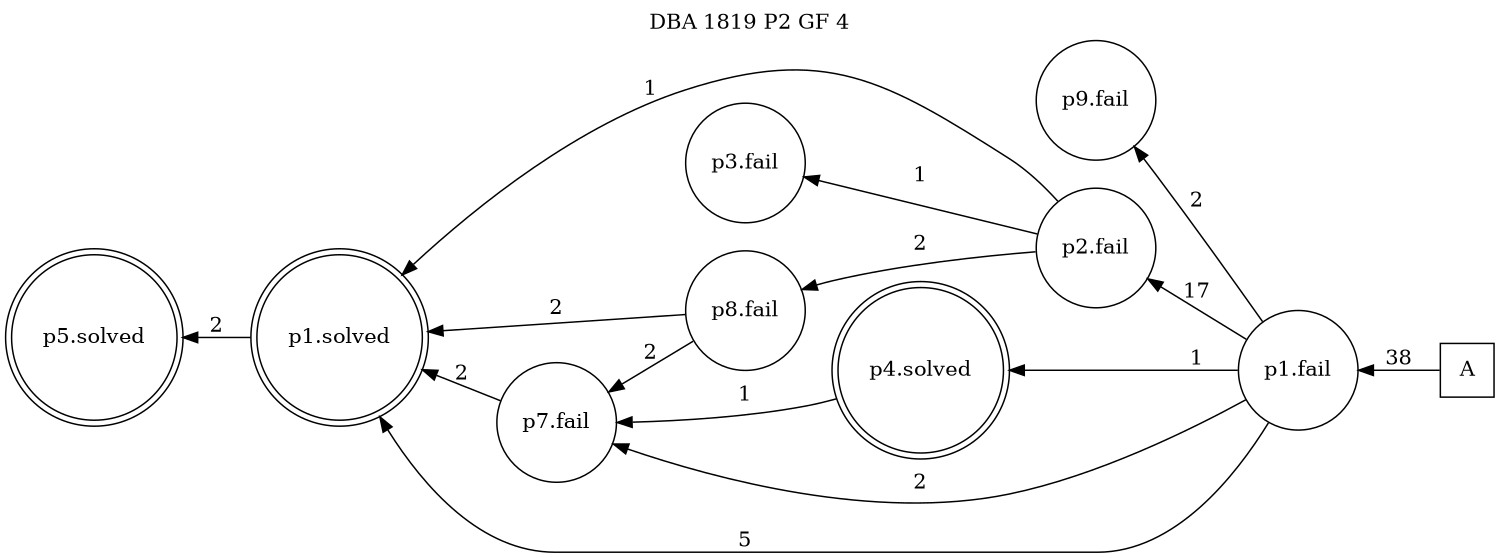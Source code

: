digraph DBA_1819_P2_GF_4 {
labelloc="tl"
label= " DBA 1819 P2 GF 4 "
rankdir="RL";
graph [ size=" 10 , 10 !"]

"A" [shape="square" label="A"]
"p1.fail" [shape="circle" label="p1.fail"]
"p9.fail" [shape="circle" label="p9.fail"]
"p2.fail" [shape="circle" label="p2.fail"]
"p8.fail" [shape="circle" label="p8.fail"]
"p3.fail" [shape="circle" label="p3.fail"]
"p7.fail" [shape="circle" label="p7.fail"]
"p1.solved" [shape="doublecircle" label="p1.solved"]
"p4.solved" [shape="doublecircle" label="p4.solved"]
"p5.solved" [shape="doublecircle" label="p5.solved"]
"A" -> "p1.fail" [ label=38]
"p1.fail" -> "p9.fail" [ label=2]
"p1.fail" -> "p2.fail" [ label=17]
"p1.fail" -> "p7.fail" [ label=2]
"p1.fail" -> "p1.solved" [ label=5]
"p1.fail" -> "p4.solved" [ label=1]
"p2.fail" -> "p8.fail" [ label=2]
"p2.fail" -> "p3.fail" [ label=1]
"p2.fail" -> "p1.solved" [ label=1]
"p8.fail" -> "p7.fail" [ label=2]
"p8.fail" -> "p1.solved" [ label=2]
"p7.fail" -> "p1.solved" [ label=2]
"p1.solved" -> "p5.solved" [ label=2]
"p4.solved" -> "p7.fail" [ label=1]
}
